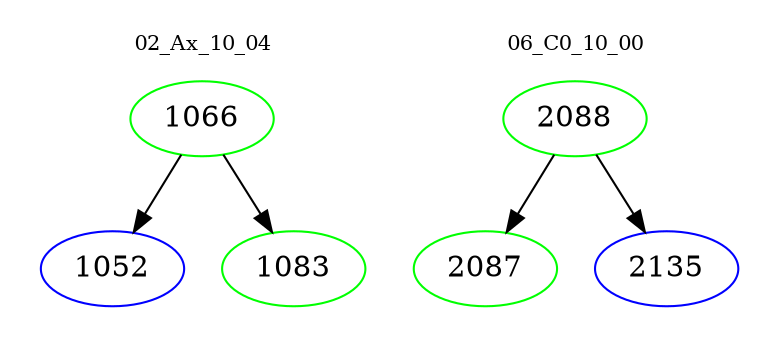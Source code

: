 digraph{
subgraph cluster_0 {
color = white
label = "02_Ax_10_04";
fontsize=10;
T0_1066 [label="1066", color="green"]
T0_1066 -> T0_1052 [color="black"]
T0_1052 [label="1052", color="blue"]
T0_1066 -> T0_1083 [color="black"]
T0_1083 [label="1083", color="green"]
}
subgraph cluster_1 {
color = white
label = "06_C0_10_00";
fontsize=10;
T1_2088 [label="2088", color="green"]
T1_2088 -> T1_2087 [color="black"]
T1_2087 [label="2087", color="green"]
T1_2088 -> T1_2135 [color="black"]
T1_2135 [label="2135", color="blue"]
}
}
